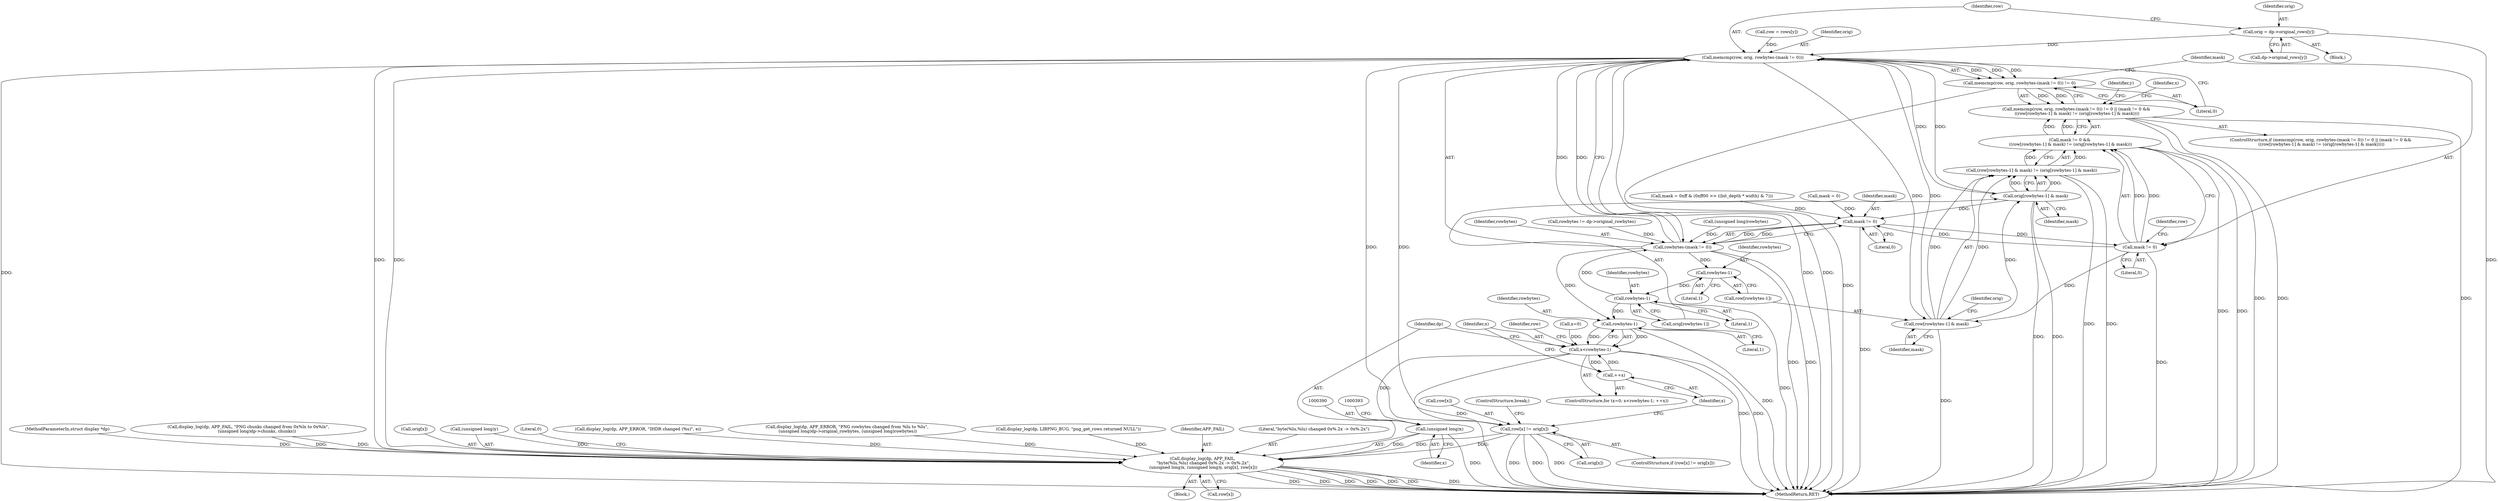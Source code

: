 digraph "0_Android_9d4853418ab2f754c2b63e091c29c5529b8b86ca_21@array" {
"1000325" [label="(Call,orig = dp->original_rows[y])"];
"1000335" [label="(Call,memcmp(row, orig, rowbytes-(mask != 0)))"];
"1000334" [label="(Call,memcmp(row, orig, rowbytes-(mask != 0)) != 0)"];
"1000333" [label="(Call,memcmp(row, orig, rowbytes-(mask != 0)) != 0 || (mask != 0 &&\n ((row[rowbytes-1] & mask) != (orig[rowbytes-1] & mask))))"];
"1000349" [label="(Call,row[rowbytes-1] & mask)"];
"1000348" [label="(Call,(row[rowbytes-1] & mask) != (orig[rowbytes-1] & mask))"];
"1000344" [label="(Call,mask != 0 &&\n ((row[rowbytes-1] & mask) != (orig[rowbytes-1] & mask)))"];
"1000356" [label="(Call,orig[rowbytes-1] & mask)"];
"1000340" [label="(Call,mask != 0)"];
"1000338" [label="(Call,rowbytes-(mask != 0))"];
"1000352" [label="(Call,rowbytes-1)"];
"1000359" [label="(Call,rowbytes-1)"];
"1000371" [label="(Call,rowbytes-1)"];
"1000369" [label="(Call,x<rowbytes-1)"];
"1000374" [label="(Call,++x)"];
"1000389" [label="(Call,(unsigned long)x)"];
"1000385" [label="(Call,display_log(dp, APP_FAIL,\n \"byte(%lu,%lu) changed 0x%.2x -> 0x%.2x\",\n (unsigned long)x, (unsigned long)y, orig[x], row[x]))"];
"1000345" [label="(Call,mask != 0)"];
"1000377" [label="(Call,row[x] != orig[x])"];
"1000361" [label="(Literal,1)"];
"1000365" [label="(ControlStructure,for (x=0; x<rowbytes-1; ++x))"];
"1000343" [label="(Literal,0)"];
"1000265" [label="(Call,mask = 0xff & (0xff00 >> ((bit_depth * width) & 7)))"];
"1000385" [label="(Call,display_log(dp, APP_FAIL,\n \"byte(%lu,%lu) changed 0x%.2x -> 0x%.2x\",\n (unsigned long)x, (unsigned long)y, orig[x], row[x]))"];
"1000326" [label="(Identifier,orig)"];
"1000277" [label="(Call,mask = 0)"];
"1000391" [label="(Identifier,x)"];
"1000395" [label="(Call,orig[x])"];
"1000355" [label="(Identifier,mask)"];
"1000359" [label="(Call,rowbytes-1)"];
"1000392" [label="(Call,(unsigned long)y)"];
"1000332" [label="(ControlStructure,if (memcmp(row, orig, rowbytes-(mask != 0)) != 0 || (mask != 0 &&\n ((row[rowbytes-1] & mask) != (orig[rowbytes-1] & mask)))))"];
"1000340" [label="(Call,mask != 0)"];
"1000347" [label="(Literal,0)"];
"1000333" [label="(Call,memcmp(row, orig, rowbytes-(mask != 0)) != 0 || (mask != 0 &&\n ((row[rowbytes-1] & mask) != (orig[rowbytes-1] & mask))))"];
"1000356" [label="(Call,orig[rowbytes-1] & mask)"];
"1000371" [label="(Call,rowbytes-1)"];
"1000375" [label="(Identifier,x)"];
"1000402" [label="(Literal,0)"];
"1000325" [label="(Call,orig = dp->original_rows[y])"];
"1000188" [label="(Call,display_log(dp, APP_ERROR, \"IHDR changed (%s)\", e))"];
"1000369" [label="(Call,x<rowbytes-1)"];
"1000354" [label="(Literal,1)"];
"1000236" [label="(Call,display_log(dp, APP_ERROR, \"PNG rowbytes changed from %lu to %lu\",\n (unsigned long)dp->original_rowbytes, (unsigned long)rowbytes))"];
"1000284" [label="(Call,display_log(dp, LIBPNG_BUG, \"png_get_rows returned NULL\"))"];
"1000362" [label="(Identifier,mask)"];
"1000319" [label="(Call,row = rows[y])"];
"1000363" [label="(Block,)"];
"1000379" [label="(Identifier,row)"];
"1000378" [label="(Call,row[x])"];
"1000387" [label="(Identifier,APP_FAIL)"];
"1000376" [label="(ControlStructure,if (row[x] != orig[x]))"];
"1000346" [label="(Identifier,mask)"];
"1000342" [label="(Literal,0)"];
"1000398" [label="(Call,row[x])"];
"1000388" [label="(Literal,\"byte(%lu,%lu) changed 0x%.2x -> 0x%.2x\")"];
"1000131" [label="(MethodParameterIn,struct display *dp)"];
"1000389" [label="(Call,(unsigned long)x)"];
"1000345" [label="(Call,mask != 0)"];
"1000370" [label="(Identifier,x)"];
"1000211" [label="(Call,display_log(dp, APP_FAIL, \"PNG chunks changed from 0x%lx to 0x%lx\",\n             (unsigned long)dp->chunks, chunks))"];
"1000367" [label="(Identifier,x)"];
"1000349" [label="(Call,row[rowbytes-1] & mask)"];
"1000366" [label="(Call,x=0)"];
"1000377" [label="(Call,row[x] != orig[x])"];
"1000335" [label="(Call,memcmp(row, orig, rowbytes-(mask != 0)))"];
"1000350" [label="(Call,row[rowbytes-1])"];
"1000339" [label="(Identifier,rowbytes)"];
"1000231" [label="(Call,rowbytes != dp->original_rowbytes)"];
"1000344" [label="(Call,mask != 0 &&\n ((row[rowbytes-1] & mask) != (orig[rowbytes-1] & mask)))"];
"1000348" [label="(Call,(row[rowbytes-1] & mask) != (orig[rowbytes-1] & mask))"];
"1000352" [label="(Call,rowbytes-1)"];
"1000353" [label="(Identifier,rowbytes)"];
"1000334" [label="(Call,memcmp(row, orig, rowbytes-(mask != 0)) != 0)"];
"1000317" [label="(Block,)"];
"1000336" [label="(Identifier,row)"];
"1000358" [label="(Identifier,orig)"];
"1000337" [label="(Identifier,orig)"];
"1000360" [label="(Identifier,rowbytes)"];
"1000372" [label="(Identifier,rowbytes)"];
"1000341" [label="(Identifier,mask)"];
"1000381" [label="(Call,orig[x])"];
"1000245" [label="(Call,(unsigned long)rowbytes)"];
"1000869" [label="(MethodReturn,RET)"];
"1000384" [label="(ControlStructure,break;)"];
"1000316" [label="(Identifier,y)"];
"1000357" [label="(Call,orig[rowbytes-1])"];
"1000351" [label="(Identifier,row)"];
"1000338" [label="(Call,rowbytes-(mask != 0))"];
"1000386" [label="(Identifier,dp)"];
"1000373" [label="(Literal,1)"];
"1000374" [label="(Call,++x)"];
"1000327" [label="(Call,dp->original_rows[y])"];
"1000325" -> "1000317"  [label="AST: "];
"1000325" -> "1000327"  [label="CFG: "];
"1000326" -> "1000325"  [label="AST: "];
"1000327" -> "1000325"  [label="AST: "];
"1000336" -> "1000325"  [label="CFG: "];
"1000325" -> "1000869"  [label="DDG: "];
"1000325" -> "1000335"  [label="DDG: "];
"1000335" -> "1000334"  [label="AST: "];
"1000335" -> "1000338"  [label="CFG: "];
"1000336" -> "1000335"  [label="AST: "];
"1000337" -> "1000335"  [label="AST: "];
"1000338" -> "1000335"  [label="AST: "];
"1000343" -> "1000335"  [label="CFG: "];
"1000335" -> "1000869"  [label="DDG: "];
"1000335" -> "1000869"  [label="DDG: "];
"1000335" -> "1000869"  [label="DDG: "];
"1000335" -> "1000334"  [label="DDG: "];
"1000335" -> "1000334"  [label="DDG: "];
"1000335" -> "1000334"  [label="DDG: "];
"1000349" -> "1000335"  [label="DDG: "];
"1000319" -> "1000335"  [label="DDG: "];
"1000356" -> "1000335"  [label="DDG: "];
"1000338" -> "1000335"  [label="DDG: "];
"1000338" -> "1000335"  [label="DDG: "];
"1000335" -> "1000349"  [label="DDG: "];
"1000335" -> "1000356"  [label="DDG: "];
"1000335" -> "1000377"  [label="DDG: "];
"1000335" -> "1000377"  [label="DDG: "];
"1000335" -> "1000385"  [label="DDG: "];
"1000335" -> "1000385"  [label="DDG: "];
"1000334" -> "1000333"  [label="AST: "];
"1000334" -> "1000343"  [label="CFG: "];
"1000343" -> "1000334"  [label="AST: "];
"1000346" -> "1000334"  [label="CFG: "];
"1000333" -> "1000334"  [label="CFG: "];
"1000334" -> "1000869"  [label="DDG: "];
"1000334" -> "1000333"  [label="DDG: "];
"1000334" -> "1000333"  [label="DDG: "];
"1000333" -> "1000332"  [label="AST: "];
"1000333" -> "1000344"  [label="CFG: "];
"1000344" -> "1000333"  [label="AST: "];
"1000367" -> "1000333"  [label="CFG: "];
"1000316" -> "1000333"  [label="CFG: "];
"1000333" -> "1000869"  [label="DDG: "];
"1000333" -> "1000869"  [label="DDG: "];
"1000333" -> "1000869"  [label="DDG: "];
"1000344" -> "1000333"  [label="DDG: "];
"1000344" -> "1000333"  [label="DDG: "];
"1000349" -> "1000348"  [label="AST: "];
"1000349" -> "1000355"  [label="CFG: "];
"1000350" -> "1000349"  [label="AST: "];
"1000355" -> "1000349"  [label="AST: "];
"1000358" -> "1000349"  [label="CFG: "];
"1000349" -> "1000869"  [label="DDG: "];
"1000349" -> "1000348"  [label="DDG: "];
"1000349" -> "1000348"  [label="DDG: "];
"1000345" -> "1000349"  [label="DDG: "];
"1000349" -> "1000356"  [label="DDG: "];
"1000348" -> "1000344"  [label="AST: "];
"1000348" -> "1000356"  [label="CFG: "];
"1000356" -> "1000348"  [label="AST: "];
"1000344" -> "1000348"  [label="CFG: "];
"1000348" -> "1000869"  [label="DDG: "];
"1000348" -> "1000869"  [label="DDG: "];
"1000348" -> "1000344"  [label="DDG: "];
"1000348" -> "1000344"  [label="DDG: "];
"1000356" -> "1000348"  [label="DDG: "];
"1000356" -> "1000348"  [label="DDG: "];
"1000344" -> "1000345"  [label="CFG: "];
"1000345" -> "1000344"  [label="AST: "];
"1000344" -> "1000869"  [label="DDG: "];
"1000344" -> "1000869"  [label="DDG: "];
"1000345" -> "1000344"  [label="DDG: "];
"1000345" -> "1000344"  [label="DDG: "];
"1000356" -> "1000362"  [label="CFG: "];
"1000357" -> "1000356"  [label="AST: "];
"1000362" -> "1000356"  [label="AST: "];
"1000356" -> "1000869"  [label="DDG: "];
"1000356" -> "1000869"  [label="DDG: "];
"1000356" -> "1000340"  [label="DDG: "];
"1000340" -> "1000338"  [label="AST: "];
"1000340" -> "1000342"  [label="CFG: "];
"1000341" -> "1000340"  [label="AST: "];
"1000342" -> "1000340"  [label="AST: "];
"1000338" -> "1000340"  [label="CFG: "];
"1000340" -> "1000869"  [label="DDG: "];
"1000340" -> "1000338"  [label="DDG: "];
"1000340" -> "1000338"  [label="DDG: "];
"1000265" -> "1000340"  [label="DDG: "];
"1000277" -> "1000340"  [label="DDG: "];
"1000345" -> "1000340"  [label="DDG: "];
"1000340" -> "1000345"  [label="DDG: "];
"1000339" -> "1000338"  [label="AST: "];
"1000338" -> "1000869"  [label="DDG: "];
"1000338" -> "1000869"  [label="DDG: "];
"1000245" -> "1000338"  [label="DDG: "];
"1000359" -> "1000338"  [label="DDG: "];
"1000231" -> "1000338"  [label="DDG: "];
"1000338" -> "1000352"  [label="DDG: "];
"1000338" -> "1000371"  [label="DDG: "];
"1000352" -> "1000350"  [label="AST: "];
"1000352" -> "1000354"  [label="CFG: "];
"1000353" -> "1000352"  [label="AST: "];
"1000354" -> "1000352"  [label="AST: "];
"1000350" -> "1000352"  [label="CFG: "];
"1000352" -> "1000359"  [label="DDG: "];
"1000359" -> "1000357"  [label="AST: "];
"1000359" -> "1000361"  [label="CFG: "];
"1000360" -> "1000359"  [label="AST: "];
"1000361" -> "1000359"  [label="AST: "];
"1000357" -> "1000359"  [label="CFG: "];
"1000359" -> "1000869"  [label="DDG: "];
"1000359" -> "1000371"  [label="DDG: "];
"1000371" -> "1000369"  [label="AST: "];
"1000371" -> "1000373"  [label="CFG: "];
"1000372" -> "1000371"  [label="AST: "];
"1000373" -> "1000371"  [label="AST: "];
"1000369" -> "1000371"  [label="CFG: "];
"1000371" -> "1000869"  [label="DDG: "];
"1000371" -> "1000369"  [label="DDG: "];
"1000371" -> "1000369"  [label="DDG: "];
"1000369" -> "1000365"  [label="AST: "];
"1000370" -> "1000369"  [label="AST: "];
"1000379" -> "1000369"  [label="CFG: "];
"1000386" -> "1000369"  [label="CFG: "];
"1000369" -> "1000869"  [label="DDG: "];
"1000369" -> "1000869"  [label="DDG: "];
"1000369" -> "1000869"  [label="DDG: "];
"1000374" -> "1000369"  [label="DDG: "];
"1000366" -> "1000369"  [label="DDG: "];
"1000369" -> "1000374"  [label="DDG: "];
"1000369" -> "1000389"  [label="DDG: "];
"1000374" -> "1000365"  [label="AST: "];
"1000374" -> "1000375"  [label="CFG: "];
"1000375" -> "1000374"  [label="AST: "];
"1000370" -> "1000374"  [label="CFG: "];
"1000389" -> "1000385"  [label="AST: "];
"1000389" -> "1000391"  [label="CFG: "];
"1000390" -> "1000389"  [label="AST: "];
"1000391" -> "1000389"  [label="AST: "];
"1000393" -> "1000389"  [label="CFG: "];
"1000389" -> "1000869"  [label="DDG: "];
"1000389" -> "1000385"  [label="DDG: "];
"1000385" -> "1000363"  [label="AST: "];
"1000385" -> "1000398"  [label="CFG: "];
"1000386" -> "1000385"  [label="AST: "];
"1000387" -> "1000385"  [label="AST: "];
"1000388" -> "1000385"  [label="AST: "];
"1000392" -> "1000385"  [label="AST: "];
"1000395" -> "1000385"  [label="AST: "];
"1000398" -> "1000385"  [label="AST: "];
"1000402" -> "1000385"  [label="CFG: "];
"1000385" -> "1000869"  [label="DDG: "];
"1000385" -> "1000869"  [label="DDG: "];
"1000385" -> "1000869"  [label="DDG: "];
"1000385" -> "1000869"  [label="DDG: "];
"1000385" -> "1000869"  [label="DDG: "];
"1000385" -> "1000869"  [label="DDG: "];
"1000385" -> "1000869"  [label="DDG: "];
"1000188" -> "1000385"  [label="DDG: "];
"1000211" -> "1000385"  [label="DDG: "];
"1000211" -> "1000385"  [label="DDG: "];
"1000236" -> "1000385"  [label="DDG: "];
"1000284" -> "1000385"  [label="DDG: "];
"1000131" -> "1000385"  [label="DDG: "];
"1000392" -> "1000385"  [label="DDG: "];
"1000377" -> "1000385"  [label="DDG: "];
"1000377" -> "1000385"  [label="DDG: "];
"1000345" -> "1000347"  [label="CFG: "];
"1000346" -> "1000345"  [label="AST: "];
"1000347" -> "1000345"  [label="AST: "];
"1000351" -> "1000345"  [label="CFG: "];
"1000345" -> "1000869"  [label="DDG: "];
"1000377" -> "1000376"  [label="AST: "];
"1000377" -> "1000381"  [label="CFG: "];
"1000378" -> "1000377"  [label="AST: "];
"1000381" -> "1000377"  [label="AST: "];
"1000384" -> "1000377"  [label="CFG: "];
"1000375" -> "1000377"  [label="CFG: "];
"1000377" -> "1000869"  [label="DDG: "];
"1000377" -> "1000869"  [label="DDG: "];
"1000377" -> "1000869"  [label="DDG: "];
}
